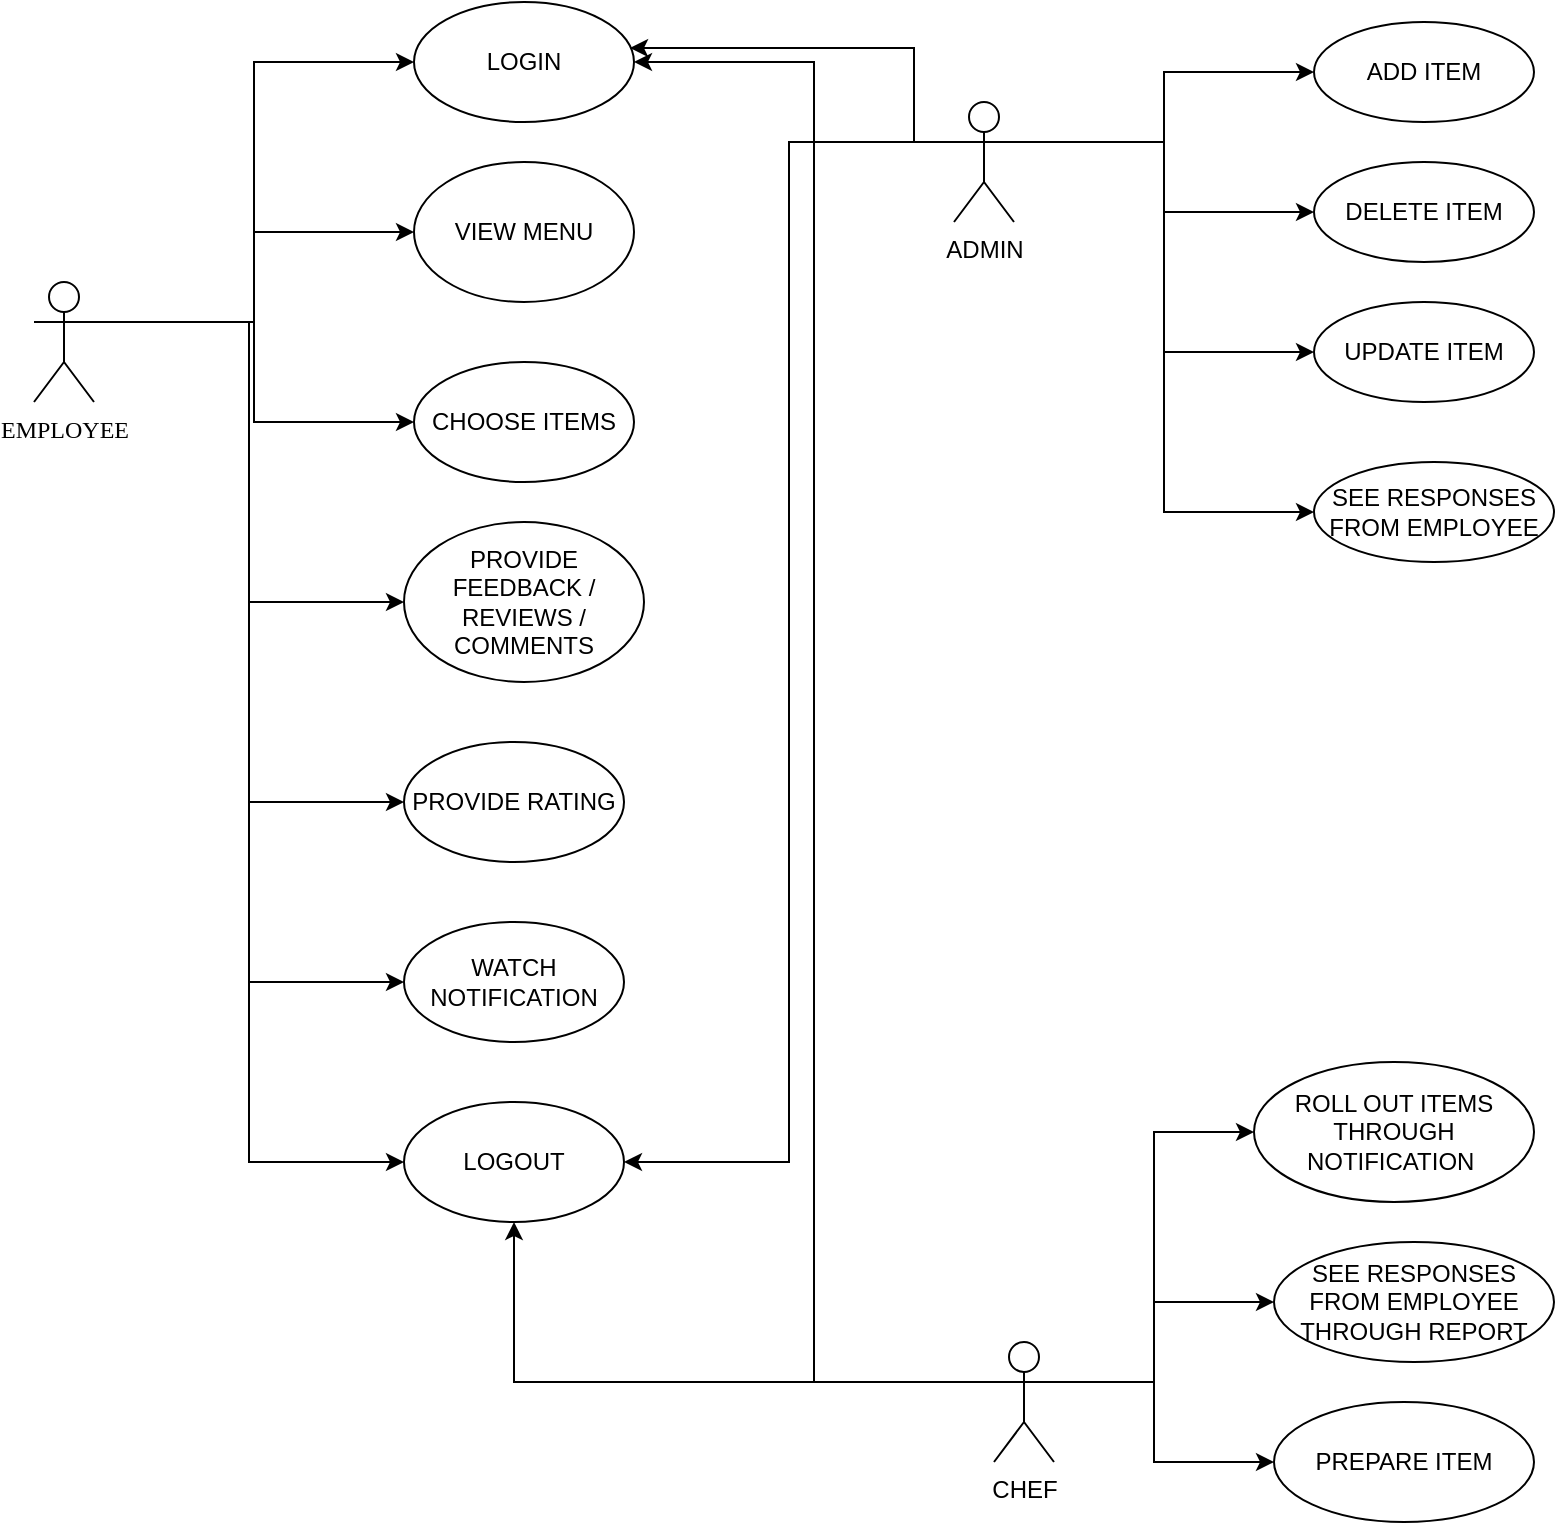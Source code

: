 <mxfile version="24.4.13" type="device">
  <diagram name="Page-1" id="BZFZ8o9hIPQvqJnClDhR">
    <mxGraphModel dx="1120" dy="468" grid="1" gridSize="10" guides="1" tooltips="1" connect="1" arrows="1" fold="1" page="1" pageScale="1" pageWidth="850" pageHeight="1100" math="0" shadow="0">
      <root>
        <mxCell id="0" />
        <mxCell id="1" parent="0" />
        <mxCell id="wNYt7rSGEU6knQi87TFI-42" style="edgeStyle=orthogonalEdgeStyle;rounded=0;orthogonalLoop=1;jettySize=auto;html=1;exitX=1;exitY=0.333;exitDx=0;exitDy=0;exitPerimeter=0;entryX=0;entryY=0.5;entryDx=0;entryDy=0;" edge="1" parent="1" source="wNYt7rSGEU6knQi87TFI-2" target="wNYt7rSGEU6knQi87TFI-37">
          <mxGeometry relative="1" as="geometry" />
        </mxCell>
        <mxCell id="wNYt7rSGEU6knQi87TFI-43" style="edgeStyle=orthogonalEdgeStyle;rounded=0;orthogonalLoop=1;jettySize=auto;html=1;exitX=1;exitY=0.333;exitDx=0;exitDy=0;exitPerimeter=0;entryX=0;entryY=0.5;entryDx=0;entryDy=0;" edge="1" parent="1" source="wNYt7rSGEU6knQi87TFI-2" target="wNYt7rSGEU6knQi87TFI-39">
          <mxGeometry relative="1" as="geometry" />
        </mxCell>
        <mxCell id="wNYt7rSGEU6knQi87TFI-44" style="edgeStyle=orthogonalEdgeStyle;rounded=0;orthogonalLoop=1;jettySize=auto;html=1;exitX=1;exitY=0.333;exitDx=0;exitDy=0;exitPerimeter=0;entryX=0;entryY=0.5;entryDx=0;entryDy=0;" edge="1" parent="1" source="wNYt7rSGEU6knQi87TFI-2" target="wNYt7rSGEU6knQi87TFI-8">
          <mxGeometry relative="1" as="geometry" />
        </mxCell>
        <mxCell id="wNYt7rSGEU6knQi87TFI-45" style="edgeStyle=orthogonalEdgeStyle;rounded=0;orthogonalLoop=1;jettySize=auto;html=1;exitX=1;exitY=0.333;exitDx=0;exitDy=0;exitPerimeter=0;entryX=0;entryY=0.5;entryDx=0;entryDy=0;" edge="1" parent="1" source="wNYt7rSGEU6knQi87TFI-2" target="wNYt7rSGEU6knQi87TFI-9">
          <mxGeometry relative="1" as="geometry" />
        </mxCell>
        <mxCell id="wNYt7rSGEU6knQi87TFI-47" style="edgeStyle=orthogonalEdgeStyle;rounded=0;orthogonalLoop=1;jettySize=auto;html=1;exitX=1;exitY=0.333;exitDx=0;exitDy=0;exitPerimeter=0;entryX=0;entryY=0.5;entryDx=0;entryDy=0;" edge="1" parent="1" source="wNYt7rSGEU6knQi87TFI-2" target="wNYt7rSGEU6knQi87TFI-13">
          <mxGeometry relative="1" as="geometry" />
        </mxCell>
        <mxCell id="wNYt7rSGEU6knQi87TFI-48" style="edgeStyle=orthogonalEdgeStyle;rounded=0;orthogonalLoop=1;jettySize=auto;html=1;exitX=1;exitY=0.333;exitDx=0;exitDy=0;exitPerimeter=0;entryX=0;entryY=0.5;entryDx=0;entryDy=0;" edge="1" parent="1" source="wNYt7rSGEU6knQi87TFI-2" target="wNYt7rSGEU6knQi87TFI-10">
          <mxGeometry relative="1" as="geometry" />
        </mxCell>
        <mxCell id="wNYt7rSGEU6knQi87TFI-49" style="edgeStyle=orthogonalEdgeStyle;rounded=0;orthogonalLoop=1;jettySize=auto;html=1;exitX=1;exitY=0.333;exitDx=0;exitDy=0;exitPerimeter=0;entryX=0;entryY=0.5;entryDx=0;entryDy=0;" edge="1" parent="1" source="wNYt7rSGEU6knQi87TFI-2" target="wNYt7rSGEU6knQi87TFI-11">
          <mxGeometry relative="1" as="geometry" />
        </mxCell>
        <mxCell id="wNYt7rSGEU6knQi87TFI-2" value="EMPLOYEE" style="shape=umlActor;verticalLabelPosition=bottom;verticalAlign=top;html=1;fontFamily=Times New Roman;" vertex="1" parent="1">
          <mxGeometry x="70" y="180" width="30" height="60" as="geometry" />
        </mxCell>
        <mxCell id="wNYt7rSGEU6knQi87TFI-35" style="edgeStyle=orthogonalEdgeStyle;rounded=0;orthogonalLoop=1;jettySize=auto;html=1;exitX=0;exitY=0.333;exitDx=0;exitDy=0;exitPerimeter=0;entryX=1;entryY=0.5;entryDx=0;entryDy=0;" edge="1" parent="1" source="wNYt7rSGEU6knQi87TFI-6" target="wNYt7rSGEU6knQi87TFI-8">
          <mxGeometry relative="1" as="geometry" />
        </mxCell>
        <mxCell id="wNYt7rSGEU6knQi87TFI-41" style="edgeStyle=orthogonalEdgeStyle;rounded=0;orthogonalLoop=1;jettySize=auto;html=1;exitX=0;exitY=0.333;exitDx=0;exitDy=0;exitPerimeter=0;entryX=0.5;entryY=1;entryDx=0;entryDy=0;" edge="1" parent="1" source="wNYt7rSGEU6knQi87TFI-6" target="wNYt7rSGEU6knQi87TFI-37">
          <mxGeometry relative="1" as="geometry" />
        </mxCell>
        <mxCell id="wNYt7rSGEU6knQi87TFI-50" style="edgeStyle=orthogonalEdgeStyle;rounded=0;orthogonalLoop=1;jettySize=auto;html=1;exitX=1;exitY=0.333;exitDx=0;exitDy=0;exitPerimeter=0;entryX=0;entryY=0.5;entryDx=0;entryDy=0;" edge="1" parent="1" source="wNYt7rSGEU6knQi87TFI-6" target="wNYt7rSGEU6knQi87TFI-36">
          <mxGeometry relative="1" as="geometry" />
        </mxCell>
        <mxCell id="wNYt7rSGEU6knQi87TFI-52" style="edgeStyle=orthogonalEdgeStyle;rounded=0;orthogonalLoop=1;jettySize=auto;html=1;exitX=1;exitY=0.333;exitDx=0;exitDy=0;exitPerimeter=0;entryX=0;entryY=0.5;entryDx=0;entryDy=0;" edge="1" parent="1" source="wNYt7rSGEU6knQi87TFI-6" target="wNYt7rSGEU6knQi87TFI-51">
          <mxGeometry relative="1" as="geometry">
            <Array as="points">
              <mxPoint x="630" y="730" />
              <mxPoint x="630" y="690" />
            </Array>
          </mxGeometry>
        </mxCell>
        <mxCell id="wNYt7rSGEU6knQi87TFI-53" style="edgeStyle=orthogonalEdgeStyle;rounded=0;orthogonalLoop=1;jettySize=auto;html=1;exitX=1;exitY=0.333;exitDx=0;exitDy=0;exitPerimeter=0;entryX=0;entryY=0.5;entryDx=0;entryDy=0;" edge="1" parent="1" source="wNYt7rSGEU6knQi87TFI-6" target="wNYt7rSGEU6knQi87TFI-38">
          <mxGeometry relative="1" as="geometry">
            <Array as="points">
              <mxPoint x="630" y="730" />
              <mxPoint x="630" y="770" />
            </Array>
          </mxGeometry>
        </mxCell>
        <mxCell id="wNYt7rSGEU6knQi87TFI-6" value="CHEF" style="shape=umlActor;verticalLabelPosition=bottom;verticalAlign=top;html=1;" vertex="1" parent="1">
          <mxGeometry x="550" y="710" width="30" height="60" as="geometry" />
        </mxCell>
        <mxCell id="wNYt7rSGEU6knQi87TFI-29" style="edgeStyle=orthogonalEdgeStyle;rounded=0;orthogonalLoop=1;jettySize=auto;html=1;exitX=1;exitY=0.333;exitDx=0;exitDy=0;exitPerimeter=0;entryX=0;entryY=0.5;entryDx=0;entryDy=0;" edge="1" parent="1" source="wNYt7rSGEU6knQi87TFI-7" target="wNYt7rSGEU6knQi87TFI-25">
          <mxGeometry relative="1" as="geometry">
            <mxPoint x="700" y="70" as="targetPoint" />
          </mxGeometry>
        </mxCell>
        <mxCell id="wNYt7rSGEU6knQi87TFI-30" style="edgeStyle=orthogonalEdgeStyle;rounded=0;orthogonalLoop=1;jettySize=auto;html=1;exitX=1;exitY=0.333;exitDx=0;exitDy=0;exitPerimeter=0;entryX=0;entryY=0.5;entryDx=0;entryDy=0;" edge="1" parent="1" source="wNYt7rSGEU6knQi87TFI-7" target="wNYt7rSGEU6knQi87TFI-26">
          <mxGeometry relative="1" as="geometry" />
        </mxCell>
        <mxCell id="wNYt7rSGEU6knQi87TFI-31" style="edgeStyle=orthogonalEdgeStyle;rounded=0;orthogonalLoop=1;jettySize=auto;html=1;exitX=1;exitY=0.333;exitDx=0;exitDy=0;exitPerimeter=0;entryX=0;entryY=0.5;entryDx=0;entryDy=0;" edge="1" parent="1" source="wNYt7rSGEU6knQi87TFI-7" target="wNYt7rSGEU6knQi87TFI-27">
          <mxGeometry relative="1" as="geometry" />
        </mxCell>
        <mxCell id="wNYt7rSGEU6knQi87TFI-32" style="edgeStyle=orthogonalEdgeStyle;rounded=0;orthogonalLoop=1;jettySize=auto;html=1;exitX=1;exitY=0.333;exitDx=0;exitDy=0;exitPerimeter=0;entryX=0;entryY=0.5;entryDx=0;entryDy=0;" edge="1" parent="1" source="wNYt7rSGEU6knQi87TFI-7" target="wNYt7rSGEU6knQi87TFI-28">
          <mxGeometry relative="1" as="geometry" />
        </mxCell>
        <mxCell id="wNYt7rSGEU6knQi87TFI-40" style="edgeStyle=orthogonalEdgeStyle;rounded=0;orthogonalLoop=1;jettySize=auto;html=1;exitX=0;exitY=0.333;exitDx=0;exitDy=0;exitPerimeter=0;entryX=1;entryY=0.5;entryDx=0;entryDy=0;" edge="1" parent="1" source="wNYt7rSGEU6knQi87TFI-7" target="wNYt7rSGEU6knQi87TFI-37">
          <mxGeometry relative="1" as="geometry" />
        </mxCell>
        <mxCell id="wNYt7rSGEU6knQi87TFI-7" value="ADMIN" style="shape=umlActor;verticalLabelPosition=bottom;verticalAlign=top;html=1;" vertex="1" parent="1">
          <mxGeometry x="530" y="90" width="30" height="60" as="geometry" />
        </mxCell>
        <mxCell id="wNYt7rSGEU6knQi87TFI-8" value="LOGIN" style="ellipse;whiteSpace=wrap;html=1;" vertex="1" parent="1">
          <mxGeometry x="260" y="40" width="110" height="60" as="geometry" />
        </mxCell>
        <mxCell id="wNYt7rSGEU6knQi87TFI-9" value="VIEW MENU" style="ellipse;whiteSpace=wrap;html=1;" vertex="1" parent="1">
          <mxGeometry x="260" y="120" width="110" height="70" as="geometry" />
        </mxCell>
        <mxCell id="wNYt7rSGEU6knQi87TFI-10" value="PROVIDE FEEDBACK / REVIEWS / COMMENTS" style="ellipse;whiteSpace=wrap;html=1;" vertex="1" parent="1">
          <mxGeometry x="255" y="300" width="120" height="80" as="geometry" />
        </mxCell>
        <mxCell id="wNYt7rSGEU6knQi87TFI-11" value="PROVIDE RATING" style="ellipse;whiteSpace=wrap;html=1;" vertex="1" parent="1">
          <mxGeometry x="255" y="410" width="110" height="60" as="geometry" />
        </mxCell>
        <mxCell id="wNYt7rSGEU6knQi87TFI-13" value="CHOOSE ITEMS" style="ellipse;whiteSpace=wrap;html=1;" vertex="1" parent="1">
          <mxGeometry x="260" y="220" width="110" height="60" as="geometry" />
        </mxCell>
        <mxCell id="wNYt7rSGEU6knQi87TFI-24" style="edgeStyle=orthogonalEdgeStyle;rounded=0;orthogonalLoop=1;jettySize=auto;html=1;exitX=0;exitY=0.333;exitDx=0;exitDy=0;exitPerimeter=0;entryX=0.982;entryY=0.383;entryDx=0;entryDy=0;entryPerimeter=0;" edge="1" parent="1" source="wNYt7rSGEU6knQi87TFI-7" target="wNYt7rSGEU6knQi87TFI-8">
          <mxGeometry relative="1" as="geometry">
            <Array as="points">
              <mxPoint x="510" y="110" />
              <mxPoint x="510" y="63" />
            </Array>
          </mxGeometry>
        </mxCell>
        <mxCell id="wNYt7rSGEU6knQi87TFI-25" value="ADD ITEM" style="ellipse;whiteSpace=wrap;html=1;" vertex="1" parent="1">
          <mxGeometry x="710" y="50" width="110" height="50" as="geometry" />
        </mxCell>
        <mxCell id="wNYt7rSGEU6knQi87TFI-26" value="DELETE ITEM" style="ellipse;whiteSpace=wrap;html=1;" vertex="1" parent="1">
          <mxGeometry x="710" y="120" width="110" height="50" as="geometry" />
        </mxCell>
        <mxCell id="wNYt7rSGEU6knQi87TFI-27" value="UPDATE ITEM" style="ellipse;whiteSpace=wrap;html=1;" vertex="1" parent="1">
          <mxGeometry x="710" y="190" width="110" height="50" as="geometry" />
        </mxCell>
        <mxCell id="wNYt7rSGEU6knQi87TFI-28" value="SEE RESPONSES FROM EMPLOYEE" style="ellipse;whiteSpace=wrap;html=1;" vertex="1" parent="1">
          <mxGeometry x="710" y="270" width="120" height="50" as="geometry" />
        </mxCell>
        <mxCell id="wNYt7rSGEU6knQi87TFI-36" value="ROLL OUT ITEMS THROUGH NOTIFICATION&amp;nbsp;&lt;span style=&quot;color: rgba(0, 0, 0, 0); font-family: monospace; font-size: 0px; text-align: start; text-wrap: nowrap;&quot;&gt;%3CmxGraphModel%3E%3Croot%3E%3CmxCell%20id%3D%220%22%2F%3E%3CmxCell%20id%3D%221%22%20parent%3D%220%22%2F%3E%3CmxCell%20id%3D%222%22%20value%3D%22PROVIDE%20RATING%22%20style%3D%22ellipse%3BwhiteSpace%3Dwrap%3Bhtml%3D1%3B%22%20vertex%3D%221%22%20parent%3D%221%22%3E%3CmxGeometry%20x%3D%22260%22%20y%3D%22460%22%20width%3D%22110%22%20height%3D%2260%22%20as%3D%22geometry%22%2F%3E%3C%2FmxCell%3E%3C%2Froot%3E%3C%2FmxGraphModel%3E&lt;/span&gt;" style="ellipse;whiteSpace=wrap;html=1;" vertex="1" parent="1">
          <mxGeometry x="680" y="570" width="140" height="70" as="geometry" />
        </mxCell>
        <mxCell id="wNYt7rSGEU6knQi87TFI-37" value="LOGOUT" style="ellipse;whiteSpace=wrap;html=1;" vertex="1" parent="1">
          <mxGeometry x="255" y="590" width="110" height="60" as="geometry" />
        </mxCell>
        <mxCell id="wNYt7rSGEU6knQi87TFI-38" value="PREPARE ITEM" style="ellipse;whiteSpace=wrap;html=1;" vertex="1" parent="1">
          <mxGeometry x="690" y="740" width="130" height="60" as="geometry" />
        </mxCell>
        <mxCell id="wNYt7rSGEU6knQi87TFI-39" value="WATCH NOTIFICATION" style="ellipse;whiteSpace=wrap;html=1;" vertex="1" parent="1">
          <mxGeometry x="255" y="500" width="110" height="60" as="geometry" />
        </mxCell>
        <mxCell id="wNYt7rSGEU6knQi87TFI-51" value="SEE RESPONSES FROM EMPLOYEE THROUGH REPORT" style="ellipse;whiteSpace=wrap;html=1;" vertex="1" parent="1">
          <mxGeometry x="690" y="660" width="140" height="60" as="geometry" />
        </mxCell>
      </root>
    </mxGraphModel>
  </diagram>
</mxfile>
